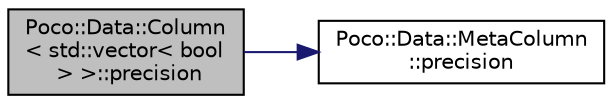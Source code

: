 digraph "Poco::Data::Column&lt; std::vector&lt; bool &gt; &gt;::precision"
{
 // LATEX_PDF_SIZE
  edge [fontname="Helvetica",fontsize="10",labelfontname="Helvetica",labelfontsize="10"];
  node [fontname="Helvetica",fontsize="10",shape=record];
  rankdir="LR";
  Node1 [label="Poco::Data::Column\l\< std::vector\< bool\l \> \>::precision",height=0.2,width=0.4,color="black", fillcolor="grey75", style="filled", fontcolor="black",tooltip=" "];
  Node1 -> Node2 [color="midnightblue",fontsize="10",style="solid",fontname="Helvetica"];
  Node2 [label="Poco::Data::MetaColumn\l::precision",height=0.2,width=0.4,color="black", fillcolor="white", style="filled",URL="$classPoco_1_1Data_1_1MetaColumn.html#a348d0c393fb8584adb5e62045211cfe6",tooltip="Returns column maximum length."];
}
